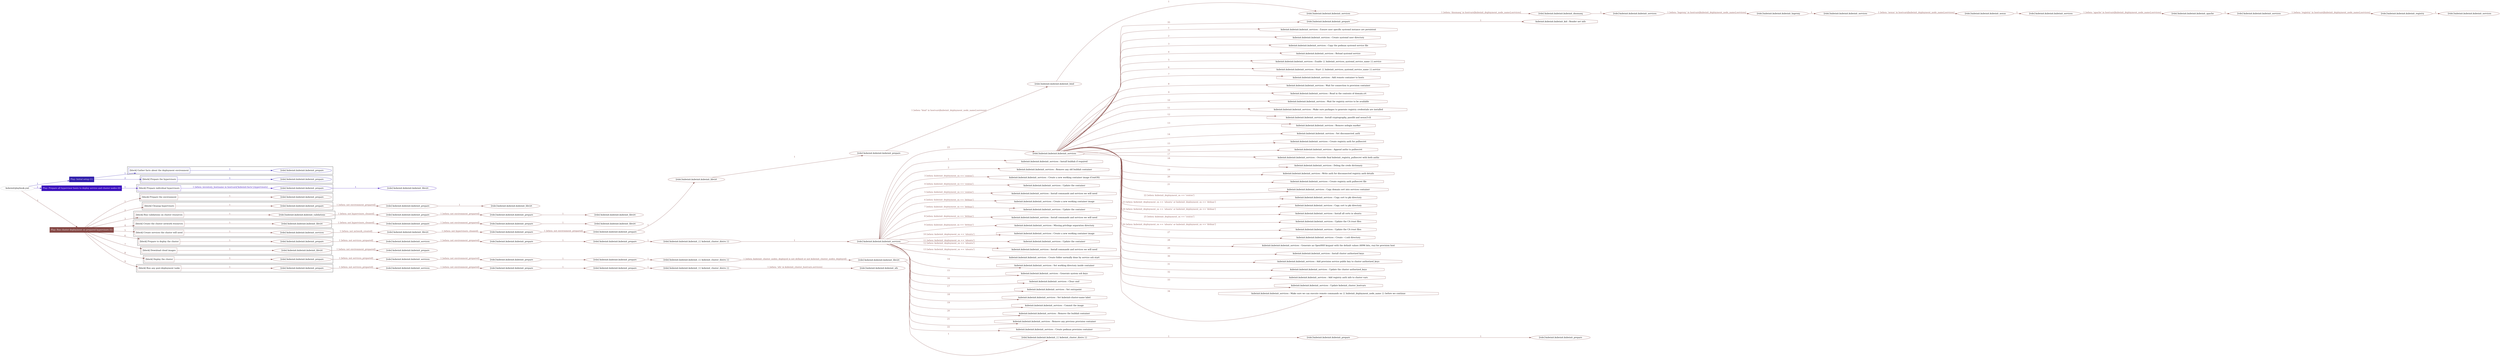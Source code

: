 digraph {
	graph [concentrate=true ordering=in rankdir=LR ratio=fill]
	edge [esep=5 sep=10]
	"kubeinit/playbook.yml" [id=root_node style=dotted]
	play_5c1cd78d [label="Play: Initial setup (1)" color="#3120ac" fontcolor="#ffffff" id=play_5c1cd78d shape=box style=filled tooltip=localhost]
	"kubeinit/playbook.yml" -> play_5c1cd78d [label="1 " color="#3120ac" fontcolor="#3120ac" id=edge_fa85cac7 labeltooltip="1 " tooltip="1 "]
	subgraph "kubeinit.kubeinit.kubeinit_prepare" {
		role_13cd2a3e [label="[role] kubeinit.kubeinit.kubeinit_prepare" color="#3120ac" id=role_13cd2a3e tooltip="kubeinit.kubeinit.kubeinit_prepare"]
	}
	subgraph "kubeinit.kubeinit.kubeinit_prepare" {
		role_7784fad8 [label="[role] kubeinit.kubeinit.kubeinit_prepare" color="#3120ac" id=role_7784fad8 tooltip="kubeinit.kubeinit.kubeinit_prepare"]
	}
	subgraph "Play: Initial setup (1)" {
		play_5c1cd78d -> block_98de53dc [label=1 color="#3120ac" fontcolor="#3120ac" id=edge_a99b69dd labeltooltip=1 tooltip=1]
		subgraph cluster_block_98de53dc {
			block_98de53dc [label="[block] Gather facts about the deployment environment" color="#3120ac" id=block_98de53dc labeltooltip="Gather facts about the deployment environment" shape=box tooltip="Gather facts about the deployment environment"]
			block_98de53dc -> role_13cd2a3e [label="1 " color="#3120ac" fontcolor="#3120ac" id=edge_15dd2e10 labeltooltip="1 " tooltip="1 "]
		}
		play_5c1cd78d -> block_5b129e77 [label=2 color="#3120ac" fontcolor="#3120ac" id=edge_3d0f2213 labeltooltip=2 tooltip=2]
		subgraph cluster_block_5b129e77 {
			block_5b129e77 [label="[block] Prepare the hypervisors" color="#3120ac" id=block_5b129e77 labeltooltip="Prepare the hypervisors" shape=box tooltip="Prepare the hypervisors"]
			block_5b129e77 -> role_7784fad8 [label="1 " color="#3120ac" fontcolor="#3120ac" id=edge_b62e79cd labeltooltip="1 " tooltip="1 "]
		}
	}
	play_bf329a97 [label="Play: Prepare all hypervisor hosts to deploy service and cluster nodes (0)" color="#3a0ebe" fontcolor="#ffffff" id=play_bf329a97 shape=box style=filled tooltip="Play: Prepare all hypervisor hosts to deploy service and cluster nodes (0)"]
	"kubeinit/playbook.yml" -> play_bf329a97 [label="2 " color="#3a0ebe" fontcolor="#3a0ebe" id=edge_138e9532 labeltooltip="2 " tooltip="2 "]
	subgraph "kubeinit.kubeinit.kubeinit_libvirt" {
		role_88266ad0 [label="[role] kubeinit.kubeinit.kubeinit_libvirt" color="#3a0ebe" id=role_88266ad0 tooltip="kubeinit.kubeinit.kubeinit_libvirt"]
	}
	subgraph "kubeinit.kubeinit.kubeinit_prepare" {
		role_40fef42e [label="[role] kubeinit.kubeinit.kubeinit_prepare" color="#3a0ebe" id=role_40fef42e tooltip="kubeinit.kubeinit.kubeinit_prepare"]
		role_40fef42e -> role_88266ad0 [label="1 " color="#3a0ebe" fontcolor="#3a0ebe" id=edge_6fcde5dd labeltooltip="1 " tooltip="1 "]
	}
	subgraph "Play: Prepare all hypervisor hosts to deploy service and cluster nodes (0)" {
		play_bf329a97 -> block_dfc89c54 [label=1 color="#3a0ebe" fontcolor="#3a0ebe" id=edge_d98352a7 labeltooltip=1 tooltip=1]
		subgraph cluster_block_dfc89c54 {
			block_dfc89c54 [label="[block] Prepare individual hypervisors" color="#3a0ebe" id=block_dfc89c54 labeltooltip="Prepare individual hypervisors" shape=box tooltip="Prepare individual hypervisors"]
			block_dfc89c54 -> role_40fef42e [label="1 [when: inventory_hostname in hostvars['kubeinit-facts'].hypervisors]" color="#3a0ebe" fontcolor="#3a0ebe" id=edge_6d775f09 labeltooltip="1 [when: inventory_hostname in hostvars['kubeinit-facts'].hypervisors]" tooltip="1 [when: inventory_hostname in hostvars['kubeinit-facts'].hypervisors]"]
		}
	}
	play_1eaafd09 [label="Play: Run cluster deployment on prepared hypervisors (1)" color="#864946" fontcolor="#ffffff" id=play_1eaafd09 shape=box style=filled tooltip=localhost]
	"kubeinit/playbook.yml" -> play_1eaafd09 [label="3 " color="#864946" fontcolor="#864946" id=edge_ba832e4b labeltooltip="3 " tooltip="3 "]
	subgraph "kubeinit.kubeinit.kubeinit_prepare" {
		role_4c1aae3d [label="[role] kubeinit.kubeinit.kubeinit_prepare" color="#864946" id=role_4c1aae3d tooltip="kubeinit.kubeinit.kubeinit_prepare"]
	}
	subgraph "kubeinit.kubeinit.kubeinit_libvirt" {
		role_4edf3020 [label="[role] kubeinit.kubeinit.kubeinit_libvirt" color="#864946" id=role_4edf3020 tooltip="kubeinit.kubeinit.kubeinit_libvirt"]
	}
	subgraph "kubeinit.kubeinit.kubeinit_prepare" {
		role_e0bb7818 [label="[role] kubeinit.kubeinit.kubeinit_prepare" color="#864946" id=role_e0bb7818 tooltip="kubeinit.kubeinit.kubeinit_prepare"]
		role_e0bb7818 -> role_4edf3020 [label="1 " color="#864946" fontcolor="#864946" id=edge_24ed781e labeltooltip="1 " tooltip="1 "]
	}
	subgraph "kubeinit.kubeinit.kubeinit_prepare" {
		role_8b550c53 [label="[role] kubeinit.kubeinit.kubeinit_prepare" color="#864946" id=role_8b550c53 tooltip="kubeinit.kubeinit.kubeinit_prepare"]
		role_8b550c53 -> role_e0bb7818 [label="1 [when: not environment_prepared]" color="#864946" fontcolor="#864946" id=edge_ecfbba09 labeltooltip="1 [when: not environment_prepared]" tooltip="1 [when: not environment_prepared]"]
	}
	subgraph "kubeinit.kubeinit.kubeinit_libvirt" {
		role_3d03b3cb [label="[role] kubeinit.kubeinit.kubeinit_libvirt" color="#864946" id=role_3d03b3cb tooltip="kubeinit.kubeinit.kubeinit_libvirt"]
	}
	subgraph "kubeinit.kubeinit.kubeinit_prepare" {
		role_a714ae76 [label="[role] kubeinit.kubeinit.kubeinit_prepare" color="#864946" id=role_a714ae76 tooltip="kubeinit.kubeinit.kubeinit_prepare"]
		role_a714ae76 -> role_3d03b3cb [label="1 " color="#864946" fontcolor="#864946" id=edge_3041f915 labeltooltip="1 " tooltip="1 "]
	}
	subgraph "kubeinit.kubeinit.kubeinit_prepare" {
		role_4ed28e13 [label="[role] kubeinit.kubeinit.kubeinit_prepare" color="#864946" id=role_4ed28e13 tooltip="kubeinit.kubeinit.kubeinit_prepare"]
		role_4ed28e13 -> role_a714ae76 [label="1 [when: not environment_prepared]" color="#864946" fontcolor="#864946" id=edge_1821c9d2 labeltooltip="1 [when: not environment_prepared]" tooltip="1 [when: not environment_prepared]"]
	}
	subgraph "kubeinit.kubeinit.kubeinit_validations" {
		role_9a8076a6 [label="[role] kubeinit.kubeinit.kubeinit_validations" color="#864946" id=role_9a8076a6 tooltip="kubeinit.kubeinit.kubeinit_validations"]
		role_9a8076a6 -> role_4ed28e13 [label="1 [when: not hypervisors_cleaned]" color="#864946" fontcolor="#864946" id=edge_1dae4491 labeltooltip="1 [when: not hypervisors_cleaned]" tooltip="1 [when: not hypervisors_cleaned]"]
	}
	subgraph "kubeinit.kubeinit.kubeinit_libvirt" {
		role_e275967f [label="[role] kubeinit.kubeinit.kubeinit_libvirt" color="#864946" id=role_e275967f tooltip="kubeinit.kubeinit.kubeinit_libvirt"]
	}
	subgraph "kubeinit.kubeinit.kubeinit_prepare" {
		role_78c874cf [label="[role] kubeinit.kubeinit.kubeinit_prepare" color="#864946" id=role_78c874cf tooltip="kubeinit.kubeinit.kubeinit_prepare"]
		role_78c874cf -> role_e275967f [label="1 " color="#864946" fontcolor="#864946" id=edge_015cf090 labeltooltip="1 " tooltip="1 "]
	}
	subgraph "kubeinit.kubeinit.kubeinit_prepare" {
		role_e8d90b89 [label="[role] kubeinit.kubeinit.kubeinit_prepare" color="#864946" id=role_e8d90b89 tooltip="kubeinit.kubeinit.kubeinit_prepare"]
		role_e8d90b89 -> role_78c874cf [label="1 [when: not environment_prepared]" color="#864946" fontcolor="#864946" id=edge_103db71b labeltooltip="1 [when: not environment_prepared]" tooltip="1 [when: not environment_prepared]"]
	}
	subgraph "kubeinit.kubeinit.kubeinit_libvirt" {
		role_d55667c5 [label="[role] kubeinit.kubeinit.kubeinit_libvirt" color="#864946" id=role_d55667c5 tooltip="kubeinit.kubeinit.kubeinit_libvirt"]
		role_d55667c5 -> role_e8d90b89 [label="1 [when: not hypervisors_cleaned]" color="#864946" fontcolor="#864946" id=edge_aa7a0573 labeltooltip="1 [when: not hypervisors_cleaned]" tooltip="1 [when: not hypervisors_cleaned]"]
	}
	subgraph "kubeinit.kubeinit.kubeinit_services" {
		role_6208a98e [label="[role] kubeinit.kubeinit.kubeinit_services" color="#864946" id=role_6208a98e tooltip="kubeinit.kubeinit.kubeinit_services"]
	}
	subgraph "kubeinit.kubeinit.kubeinit_registry" {
		role_b6d10c34 [label="[role] kubeinit.kubeinit.kubeinit_registry" color="#864946" id=role_b6d10c34 tooltip="kubeinit.kubeinit.kubeinit_registry"]
		role_b6d10c34 -> role_6208a98e [label="1 " color="#864946" fontcolor="#864946" id=edge_2ef5e8e0 labeltooltip="1 " tooltip="1 "]
	}
	subgraph "kubeinit.kubeinit.kubeinit_services" {
		role_c293173b [label="[role] kubeinit.kubeinit.kubeinit_services" color="#864946" id=role_c293173b tooltip="kubeinit.kubeinit.kubeinit_services"]
		role_c293173b -> role_b6d10c34 [label="1 [when: 'registry' in hostvars[kubeinit_deployment_node_name].services]" color="#864946" fontcolor="#864946" id=edge_b66291a7 labeltooltip="1 [when: 'registry' in hostvars[kubeinit_deployment_node_name].services]" tooltip="1 [when: 'registry' in hostvars[kubeinit_deployment_node_name].services]"]
	}
	subgraph "kubeinit.kubeinit.kubeinit_apache" {
		role_82449e8a [label="[role] kubeinit.kubeinit.kubeinit_apache" color="#864946" id=role_82449e8a tooltip="kubeinit.kubeinit.kubeinit_apache"]
		role_82449e8a -> role_c293173b [label="1 " color="#864946" fontcolor="#864946" id=edge_b8d5a2f8 labeltooltip="1 " tooltip="1 "]
	}
	subgraph "kubeinit.kubeinit.kubeinit_services" {
		role_cbf69232 [label="[role] kubeinit.kubeinit.kubeinit_services" color="#864946" id=role_cbf69232 tooltip="kubeinit.kubeinit.kubeinit_services"]
		role_cbf69232 -> role_82449e8a [label="1 [when: 'apache' in hostvars[kubeinit_deployment_node_name].services]" color="#864946" fontcolor="#864946" id=edge_6ffdb739 labeltooltip="1 [when: 'apache' in hostvars[kubeinit_deployment_node_name].services]" tooltip="1 [when: 'apache' in hostvars[kubeinit_deployment_node_name].services]"]
	}
	subgraph "kubeinit.kubeinit.kubeinit_nexus" {
		role_423f380d [label="[role] kubeinit.kubeinit.kubeinit_nexus" color="#864946" id=role_423f380d tooltip="kubeinit.kubeinit.kubeinit_nexus"]
		role_423f380d -> role_cbf69232 [label="1 " color="#864946" fontcolor="#864946" id=edge_dffa5f4e labeltooltip="1 " tooltip="1 "]
	}
	subgraph "kubeinit.kubeinit.kubeinit_services" {
		role_79f4abea [label="[role] kubeinit.kubeinit.kubeinit_services" color="#864946" id=role_79f4abea tooltip="kubeinit.kubeinit.kubeinit_services"]
		role_79f4abea -> role_423f380d [label="1 [when: 'nexus' in hostvars[kubeinit_deployment_node_name].services]" color="#864946" fontcolor="#864946" id=edge_8b2fff78 labeltooltip="1 [when: 'nexus' in hostvars[kubeinit_deployment_node_name].services]" tooltip="1 [when: 'nexus' in hostvars[kubeinit_deployment_node_name].services]"]
	}
	subgraph "kubeinit.kubeinit.kubeinit_haproxy" {
		role_373a0c17 [label="[role] kubeinit.kubeinit.kubeinit_haproxy" color="#864946" id=role_373a0c17 tooltip="kubeinit.kubeinit.kubeinit_haproxy"]
		role_373a0c17 -> role_79f4abea [label="1 " color="#864946" fontcolor="#864946" id=edge_c5e8991f labeltooltip="1 " tooltip="1 "]
	}
	subgraph "kubeinit.kubeinit.kubeinit_services" {
		role_e2caf26e [label="[role] kubeinit.kubeinit.kubeinit_services" color="#864946" id=role_e2caf26e tooltip="kubeinit.kubeinit.kubeinit_services"]
		role_e2caf26e -> role_373a0c17 [label="1 [when: 'haproxy' in hostvars[kubeinit_deployment_node_name].services]" color="#864946" fontcolor="#864946" id=edge_8ff28b3d labeltooltip="1 [when: 'haproxy' in hostvars[kubeinit_deployment_node_name].services]" tooltip="1 [when: 'haproxy' in hostvars[kubeinit_deployment_node_name].services]"]
	}
	subgraph "kubeinit.kubeinit.kubeinit_dnsmasq" {
		role_58dce222 [label="[role] kubeinit.kubeinit.kubeinit_dnsmasq" color="#864946" id=role_58dce222 tooltip="kubeinit.kubeinit.kubeinit_dnsmasq"]
		role_58dce222 -> role_e2caf26e [label="1 " color="#864946" fontcolor="#864946" id=edge_580f222a labeltooltip="1 " tooltip="1 "]
	}
	subgraph "kubeinit.kubeinit.kubeinit_services" {
		role_5b645e7a [label="[role] kubeinit.kubeinit.kubeinit_services" color="#864946" id=role_5b645e7a tooltip="kubeinit.kubeinit.kubeinit_services"]
		role_5b645e7a -> role_58dce222 [label="1 [when: 'dnsmasq' in hostvars[kubeinit_deployment_node_name].services]" color="#864946" fontcolor="#864946" id=edge_7eef4f89 labeltooltip="1 [when: 'dnsmasq' in hostvars[kubeinit_deployment_node_name].services]" tooltip="1 [when: 'dnsmasq' in hostvars[kubeinit_deployment_node_name].services]"]
	}
	subgraph "kubeinit.kubeinit.kubeinit_bind" {
		role_48ff9318 [label="[role] kubeinit.kubeinit.kubeinit_bind" color="#864946" id=role_48ff9318 tooltip="kubeinit.kubeinit.kubeinit_bind"]
		role_48ff9318 -> role_5b645e7a [label="1 " color="#864946" fontcolor="#864946" id=edge_14aa22fc labeltooltip="1 " tooltip="1 "]
	}
	subgraph "kubeinit.kubeinit.kubeinit_prepare" {
		role_f067b6ff [label="[role] kubeinit.kubeinit.kubeinit_prepare" color="#864946" id=role_f067b6ff tooltip="kubeinit.kubeinit.kubeinit_prepare"]
		role_f067b6ff -> role_48ff9318 [label="1 [when: 'bind' in hostvars[kubeinit_deployment_node_name].services]" color="#864946" fontcolor="#864946" id=edge_5ce88880 labeltooltip="1 [when: 'bind' in hostvars[kubeinit_deployment_node_name].services]" tooltip="1 [when: 'bind' in hostvars[kubeinit_deployment_node_name].services]"]
	}
	subgraph "kubeinit.kubeinit.kubeinit_libvirt" {
		role_3571b99e [label="[role] kubeinit.kubeinit.kubeinit_libvirt" color="#864946" id=role_3571b99e tooltip="kubeinit.kubeinit.kubeinit_libvirt"]
		role_3571b99e -> role_f067b6ff [label="1 " color="#864946" fontcolor="#864946" id=edge_dc173768 labeltooltip="1 " tooltip="1 "]
	}
	subgraph "kubeinit.kubeinit.kubeinit_prepare" {
		role_30ac7105 [label="[role] kubeinit.kubeinit.kubeinit_prepare" color="#864946" id=role_30ac7105 tooltip="kubeinit.kubeinit.kubeinit_prepare"]
		role_30ac7105 -> role_3571b99e [label="1 " color="#864946" fontcolor="#864946" id=edge_76a3489f labeltooltip="1 " tooltip="1 "]
	}
	subgraph "kubeinit.kubeinit.kubeinit_prepare" {
		role_b9cc4206 [label="[role] kubeinit.kubeinit.kubeinit_prepare" color="#864946" id=role_b9cc4206 tooltip="kubeinit.kubeinit.kubeinit_prepare"]
		role_b9cc4206 -> role_30ac7105 [label="1 [when: not environment_prepared]" color="#864946" fontcolor="#864946" id=edge_0d337337 labeltooltip="1 [when: not environment_prepared]" tooltip="1 [when: not environment_prepared]"]
	}
	subgraph "kubeinit.kubeinit.kubeinit_libvirt" {
		role_9061cd7e [label="[role] kubeinit.kubeinit.kubeinit_libvirt" color="#864946" id=role_9061cd7e tooltip="kubeinit.kubeinit.kubeinit_libvirt"]
		role_9061cd7e -> role_b9cc4206 [label="1 [when: not hypervisors_cleaned]" color="#864946" fontcolor="#864946" id=edge_cd87d262 labeltooltip="1 [when: not hypervisors_cleaned]" tooltip="1 [when: not hypervisors_cleaned]"]
	}
	subgraph "kubeinit.kubeinit.kubeinit_services" {
		role_4e99ccd3 [label="[role] kubeinit.kubeinit.kubeinit_services" color="#864946" id=role_4e99ccd3 tooltip="kubeinit.kubeinit.kubeinit_services"]
		role_4e99ccd3 -> role_9061cd7e [label="1 [when: not network_created]" color="#864946" fontcolor="#864946" id=edge_fe836f08 labeltooltip="1 [when: not network_created]" tooltip="1 [when: not network_created]"]
	}
	subgraph "kubeinit.kubeinit.kubeinit_prepare" {
		role_f46bd365 [label="[role] kubeinit.kubeinit.kubeinit_prepare" color="#864946" id=role_f46bd365 tooltip="kubeinit.kubeinit.kubeinit_prepare"]
		task_cf8a1ff5 [label="kubeinit.kubeinit.kubeinit_kid : Render net info" color="#864946" id=task_cf8a1ff5 shape=octagon tooltip="kubeinit.kubeinit.kubeinit_kid : Render net info"]
		role_f46bd365 -> task_cf8a1ff5 [label="1 " color="#864946" fontcolor="#864946" id=edge_eda5237e labeltooltip="1 " tooltip="1 "]
	}
	subgraph "kubeinit.kubeinit.kubeinit_services" {
		role_bf2130fc [label="[role] kubeinit.kubeinit.kubeinit_services" color="#864946" id=role_bf2130fc tooltip="kubeinit.kubeinit.kubeinit_services"]
		task_b7c50993 [label="kubeinit.kubeinit.kubeinit_services : Ensure user specific systemd instance are persistent" color="#864946" id=task_b7c50993 shape=octagon tooltip="kubeinit.kubeinit.kubeinit_services : Ensure user specific systemd instance are persistent"]
		role_bf2130fc -> task_b7c50993 [label="1 " color="#864946" fontcolor="#864946" id=edge_eeed1d9d labeltooltip="1 " tooltip="1 "]
		task_ba052bfc [label="kubeinit.kubeinit.kubeinit_services : Create systemd user directory" color="#864946" id=task_ba052bfc shape=octagon tooltip="kubeinit.kubeinit.kubeinit_services : Create systemd user directory"]
		role_bf2130fc -> task_ba052bfc [label="2 " color="#864946" fontcolor="#864946" id=edge_6c58701f labeltooltip="2 " tooltip="2 "]
		task_207b3835 [label="kubeinit.kubeinit.kubeinit_services : Copy the podman systemd service file" color="#864946" id=task_207b3835 shape=octagon tooltip="kubeinit.kubeinit.kubeinit_services : Copy the podman systemd service file"]
		role_bf2130fc -> task_207b3835 [label="3 " color="#864946" fontcolor="#864946" id=edge_631daafe labeltooltip="3 " tooltip="3 "]
		task_28e1c718 [label="kubeinit.kubeinit.kubeinit_services : Reload systemd service" color="#864946" id=task_28e1c718 shape=octagon tooltip="kubeinit.kubeinit.kubeinit_services : Reload systemd service"]
		role_bf2130fc -> task_28e1c718 [label="4 " color="#864946" fontcolor="#864946" id=edge_2bb697ee labeltooltip="4 " tooltip="4 "]
		task_41c45f16 [label="kubeinit.kubeinit.kubeinit_services : Enable {{ kubeinit_services_systemd_service_name }}.service" color="#864946" id=task_41c45f16 shape=octagon tooltip="kubeinit.kubeinit.kubeinit_services : Enable {{ kubeinit_services_systemd_service_name }}.service"]
		role_bf2130fc -> task_41c45f16 [label="5 " color="#864946" fontcolor="#864946" id=edge_4d95bcf7 labeltooltip="5 " tooltip="5 "]
		task_86e764bb [label="kubeinit.kubeinit.kubeinit_services : Start {{ kubeinit_services_systemd_service_name }}.service" color="#864946" id=task_86e764bb shape=octagon tooltip="kubeinit.kubeinit.kubeinit_services : Start {{ kubeinit_services_systemd_service_name }}.service"]
		role_bf2130fc -> task_86e764bb [label="6 " color="#864946" fontcolor="#864946" id=edge_3459a91d labeltooltip="6 " tooltip="6 "]
		task_b9aaf68d [label="kubeinit.kubeinit.kubeinit_services : Add remote container to hosts" color="#864946" id=task_b9aaf68d shape=octagon tooltip="kubeinit.kubeinit.kubeinit_services : Add remote container to hosts"]
		role_bf2130fc -> task_b9aaf68d [label="7 " color="#864946" fontcolor="#864946" id=edge_9ca2da8d labeltooltip="7 " tooltip="7 "]
		task_6bd8db44 [label="kubeinit.kubeinit.kubeinit_services : Wait for connection to provision container" color="#864946" id=task_6bd8db44 shape=octagon tooltip="kubeinit.kubeinit.kubeinit_services : Wait for connection to provision container"]
		role_bf2130fc -> task_6bd8db44 [label="8 " color="#864946" fontcolor="#864946" id=edge_1bcd0219 labeltooltip="8 " tooltip="8 "]
		task_a6978acb [label="kubeinit.kubeinit.kubeinit_services : Read in the contents of domain.crt" color="#864946" id=task_a6978acb shape=octagon tooltip="kubeinit.kubeinit.kubeinit_services : Read in the contents of domain.crt"]
		role_bf2130fc -> task_a6978acb [label="9 " color="#864946" fontcolor="#864946" id=edge_6c3ff310 labeltooltip="9 " tooltip="9 "]
		task_ac38c9b3 [label="kubeinit.kubeinit.kubeinit_services : Wait for registry service to be available" color="#864946" id=task_ac38c9b3 shape=octagon tooltip="kubeinit.kubeinit.kubeinit_services : Wait for registry service to be available"]
		role_bf2130fc -> task_ac38c9b3 [label="10 " color="#864946" fontcolor="#864946" id=edge_7916de2c labeltooltip="10 " tooltip="10 "]
		task_c15df9dc [label="kubeinit.kubeinit.kubeinit_services : Make sure packages to generate registry credentials are installed" color="#864946" id=task_c15df9dc shape=octagon tooltip="kubeinit.kubeinit.kubeinit_services : Make sure packages to generate registry credentials are installed"]
		role_bf2130fc -> task_c15df9dc [label="11 " color="#864946" fontcolor="#864946" id=edge_d157f05f labeltooltip="11 " tooltip="11 "]
		task_1456d09c [label="kubeinit.kubeinit.kubeinit_services : Install cryptography, passlib and nexus3-cli" color="#864946" id=task_1456d09c shape=octagon tooltip="kubeinit.kubeinit.kubeinit_services : Install cryptography, passlib and nexus3-cli"]
		role_bf2130fc -> task_1456d09c [label="12 " color="#864946" fontcolor="#864946" id=edge_0e34d6a3 labeltooltip="12 " tooltip="12 "]
		task_7fc991c5 [label="kubeinit.kubeinit.kubeinit_services : Remove nologin marker" color="#864946" id=task_7fc991c5 shape=octagon tooltip="kubeinit.kubeinit.kubeinit_services : Remove nologin marker"]
		role_bf2130fc -> task_7fc991c5 [label="13 " color="#864946" fontcolor="#864946" id=edge_fc089f19 labeltooltip="13 " tooltip="13 "]
		task_9a4a32cb [label="kubeinit.kubeinit.kubeinit_services : Set disconnected_auth" color="#864946" id=task_9a4a32cb shape=octagon tooltip="kubeinit.kubeinit.kubeinit_services : Set disconnected_auth"]
		role_bf2130fc -> task_9a4a32cb [label="14 " color="#864946" fontcolor="#864946" id=edge_5b400d28 labeltooltip="14 " tooltip="14 "]
		task_1b7e6474 [label="kubeinit.kubeinit.kubeinit_services : Create registry auth for pullsecret" color="#864946" id=task_1b7e6474 shape=octagon tooltip="kubeinit.kubeinit.kubeinit_services : Create registry auth for pullsecret"]
		role_bf2130fc -> task_1b7e6474 [label="15 " color="#864946" fontcolor="#864946" id=edge_6018b9fd labeltooltip="15 " tooltip="15 "]
		task_a26f743f [label="kubeinit.kubeinit.kubeinit_services : Append auths to pullsecret" color="#864946" id=task_a26f743f shape=octagon tooltip="kubeinit.kubeinit.kubeinit_services : Append auths to pullsecret"]
		role_bf2130fc -> task_a26f743f [label="16 " color="#864946" fontcolor="#864946" id=edge_7b0b02b2 labeltooltip="16 " tooltip="16 "]
		task_d55d64d3 [label="kubeinit.kubeinit.kubeinit_services : Override final kubeinit_registry_pullsecret with both auths" color="#864946" id=task_d55d64d3 shape=octagon tooltip="kubeinit.kubeinit.kubeinit_services : Override final kubeinit_registry_pullsecret with both auths"]
		role_bf2130fc -> task_d55d64d3 [label="17 " color="#864946" fontcolor="#864946" id=edge_71594440 labeltooltip="17 " tooltip="17 "]
		task_f6dc913c [label="kubeinit.kubeinit.kubeinit_services : Debug the creds dictionary" color="#864946" id=task_f6dc913c shape=octagon tooltip="kubeinit.kubeinit.kubeinit_services : Debug the creds dictionary"]
		role_bf2130fc -> task_f6dc913c [label="18 " color="#864946" fontcolor="#864946" id=edge_4929c101 labeltooltip="18 " tooltip="18 "]
		task_027890b4 [label="kubeinit.kubeinit.kubeinit_services : Write auth for disconnected registry auth details" color="#864946" id=task_027890b4 shape=octagon tooltip="kubeinit.kubeinit.kubeinit_services : Write auth for disconnected registry auth details"]
		role_bf2130fc -> task_027890b4 [label="19 " color="#864946" fontcolor="#864946" id=edge_6c24287c labeltooltip="19 " tooltip="19 "]
		task_ac2d7789 [label="kubeinit.kubeinit.kubeinit_services : Create registry auth pullsecret file" color="#864946" id=task_ac2d7789 shape=octagon tooltip="kubeinit.kubeinit.kubeinit_services : Create registry auth pullsecret file"]
		role_bf2130fc -> task_ac2d7789 [label="20 " color="#864946" fontcolor="#864946" id=edge_dd5b2669 labeltooltip="20 " tooltip="20 "]
		task_580f15ba [label="kubeinit.kubeinit.kubeinit_services : Copy domain cert into services container" color="#864946" id=task_580f15ba shape=octagon tooltip="kubeinit.kubeinit.kubeinit_services : Copy domain cert into services container"]
		role_bf2130fc -> task_580f15ba [label="21 " color="#864946" fontcolor="#864946" id=edge_1a2ac004 labeltooltip="21 " tooltip="21 "]
		task_8e6e857c [label="kubeinit.kubeinit.kubeinit_services : Copy cert to pki directory" color="#864946" id=task_8e6e857c shape=octagon tooltip="kubeinit.kubeinit.kubeinit_services : Copy cert to pki directory"]
		role_bf2130fc -> task_8e6e857c [label="22 [when: kubeinit_deployment_os == 'centos']" color="#864946" fontcolor="#864946" id=edge_bdfa49f1 labeltooltip="22 [when: kubeinit_deployment_os == 'centos']" tooltip="22 [when: kubeinit_deployment_os == 'centos']"]
		task_ba1cedff [label="kubeinit.kubeinit.kubeinit_services : Copy cert to pki directory" color="#864946" id=task_ba1cedff shape=octagon tooltip="kubeinit.kubeinit.kubeinit_services : Copy cert to pki directory"]
		role_bf2130fc -> task_ba1cedff [label="23 [when: kubeinit_deployment_os == 'ubuntu' or kubeinit_deployment_os == 'debian']" color="#864946" fontcolor="#864946" id=edge_f0bebaad labeltooltip="23 [when: kubeinit_deployment_os == 'ubuntu' or kubeinit_deployment_os == 'debian']" tooltip="23 [when: kubeinit_deployment_os == 'ubuntu' or kubeinit_deployment_os == 'debian']"]
		task_fc3fd0cc [label="kubeinit.kubeinit.kubeinit_services : Install all certs in ubuntu" color="#864946" id=task_fc3fd0cc shape=octagon tooltip="kubeinit.kubeinit.kubeinit_services : Install all certs in ubuntu"]
		role_bf2130fc -> task_fc3fd0cc [label="24 [when: kubeinit_deployment_os == 'ubuntu' or kubeinit_deployment_os == 'debian']" color="#864946" fontcolor="#864946" id=edge_4b835e9c labeltooltip="24 [when: kubeinit_deployment_os == 'ubuntu' or kubeinit_deployment_os == 'debian']" tooltip="24 [when: kubeinit_deployment_os == 'ubuntu' or kubeinit_deployment_os == 'debian']"]
		task_df45f154 [label="kubeinit.kubeinit.kubeinit_services : Update the CA trust files" color="#864946" id=task_df45f154 shape=octagon tooltip="kubeinit.kubeinit.kubeinit_services : Update the CA trust files"]
		role_bf2130fc -> task_df45f154 [label="25 [when: kubeinit_deployment_os == 'centos']" color="#864946" fontcolor="#864946" id=edge_19ed80fe labeltooltip="25 [when: kubeinit_deployment_os == 'centos']" tooltip="25 [when: kubeinit_deployment_os == 'centos']"]
		task_2d5c8819 [label="kubeinit.kubeinit.kubeinit_services : Update the CA trust files" color="#864946" id=task_2d5c8819 shape=octagon tooltip="kubeinit.kubeinit.kubeinit_services : Update the CA trust files"]
		role_bf2130fc -> task_2d5c8819 [label="26 [when: kubeinit_deployment_os == 'ubuntu' or kubeinit_deployment_os == 'debian']" color="#864946" fontcolor="#864946" id=edge_de4002e3 labeltooltip="26 [when: kubeinit_deployment_os == 'ubuntu' or kubeinit_deployment_os == 'debian']" tooltip="26 [when: kubeinit_deployment_os == 'ubuntu' or kubeinit_deployment_os == 'debian']"]
		task_cabd292e [label="kubeinit.kubeinit.kubeinit_services : Create ~/.ssh directory" color="#864946" id=task_cabd292e shape=octagon tooltip="kubeinit.kubeinit.kubeinit_services : Create ~/.ssh directory"]
		role_bf2130fc -> task_cabd292e [label="27 " color="#864946" fontcolor="#864946" id=edge_bda012a9 labeltooltip="27 " tooltip="27 "]
		task_8a58664e [label="kubeinit.kubeinit.kubeinit_services : Generate an OpenSSH keypair with the default values (4096 bits, rsa) for provision host" color="#864946" id=task_8a58664e shape=octagon tooltip="kubeinit.kubeinit.kubeinit_services : Generate an OpenSSH keypair with the default values (4096 bits, rsa) for provision host"]
		role_bf2130fc -> task_8a58664e [label="28 " color="#864946" fontcolor="#864946" id=edge_8f9ecbb5 labeltooltip="28 " tooltip="28 "]
		task_5f70465d [label="kubeinit.kubeinit.kubeinit_services : Install cluster authorized keys" color="#864946" id=task_5f70465d shape=octagon tooltip="kubeinit.kubeinit.kubeinit_services : Install cluster authorized keys"]
		role_bf2130fc -> task_5f70465d [label="29 " color="#864946" fontcolor="#864946" id=edge_5901fadb labeltooltip="29 " tooltip="29 "]
		task_6a41a23b [label="kubeinit.kubeinit.kubeinit_services : Add provision service public key to cluster authorized_keys" color="#864946" id=task_6a41a23b shape=octagon tooltip="kubeinit.kubeinit.kubeinit_services : Add provision service public key to cluster authorized_keys"]
		role_bf2130fc -> task_6a41a23b [label="30 " color="#864946" fontcolor="#864946" id=edge_7267c8cc labeltooltip="30 " tooltip="30 "]
		task_bcebf2c5 [label="kubeinit.kubeinit.kubeinit_services : Update the cluster authorized_keys" color="#864946" id=task_bcebf2c5 shape=octagon tooltip="kubeinit.kubeinit.kubeinit_services : Update the cluster authorized_keys"]
		role_bf2130fc -> task_bcebf2c5 [label="31 " color="#864946" fontcolor="#864946" id=edge_adc0e517 labeltooltip="31 " tooltip="31 "]
		task_e71d6a16 [label="kubeinit.kubeinit.kubeinit_services : Add registry auth info to cluster vars" color="#864946" id=task_e71d6a16 shape=octagon tooltip="kubeinit.kubeinit.kubeinit_services : Add registry auth info to cluster vars"]
		role_bf2130fc -> task_e71d6a16 [label="32 " color="#864946" fontcolor="#864946" id=edge_c965f243 labeltooltip="32 " tooltip="32 "]
		task_100f78fc [label="kubeinit.kubeinit.kubeinit_services : Update kubeinit_cluster_hostvars" color="#864946" id=task_100f78fc shape=octagon tooltip="kubeinit.kubeinit.kubeinit_services : Update kubeinit_cluster_hostvars"]
		role_bf2130fc -> task_100f78fc [label="33 " color="#864946" fontcolor="#864946" id=edge_f0e304a7 labeltooltip="33 " tooltip="33 "]
		task_3eabe4f5 [label="kubeinit.kubeinit.kubeinit_services : Make sure we can execute remote commands on {{ kubeinit_deployment_node_name }} before we continue" color="#864946" id=task_3eabe4f5 shape=octagon tooltip="kubeinit.kubeinit.kubeinit_services : Make sure we can execute remote commands on {{ kubeinit_deployment_node_name }} before we continue"]
		role_bf2130fc -> task_3eabe4f5 [label="34 " color="#864946" fontcolor="#864946" id=edge_04033ffb labeltooltip="34 " tooltip="34 "]
		role_bf2130fc -> role_f46bd365 [label="35 " color="#864946" fontcolor="#864946" id=edge_e263b4f6 labeltooltip="35 " tooltip="35 "]
	}
	subgraph "kubeinit.kubeinit.kubeinit_services" {
		role_1b601333 [label="[role] kubeinit.kubeinit.kubeinit_services" color="#864946" id=role_1b601333 tooltip="kubeinit.kubeinit.kubeinit_services"]
		task_d0c69386 [label="kubeinit.kubeinit.kubeinit_services : Install buildah if required" color="#864946" id=task_d0c69386 shape=octagon tooltip="kubeinit.kubeinit.kubeinit_services : Install buildah if required"]
		role_1b601333 -> task_d0c69386 [label="1 " color="#864946" fontcolor="#864946" id=edge_1750e3e0 labeltooltip="1 " tooltip="1 "]
		task_a08a1004 [label="kubeinit.kubeinit.kubeinit_services : Remove any old buildah container" color="#864946" id=task_a08a1004 shape=octagon tooltip="kubeinit.kubeinit.kubeinit_services : Remove any old buildah container"]
		role_1b601333 -> task_a08a1004 [label="2 " color="#864946" fontcolor="#864946" id=edge_10a6b1f3 labeltooltip="2 " tooltip="2 "]
		task_baec7e0f [label="kubeinit.kubeinit.kubeinit_services : Create a new working container image (CentOS)" color="#864946" id=task_baec7e0f shape=octagon tooltip="kubeinit.kubeinit.kubeinit_services : Create a new working container image (CentOS)"]
		role_1b601333 -> task_baec7e0f [label="3 [when: kubeinit_deployment_os == 'centos']" color="#864946" fontcolor="#864946" id=edge_e881428b labeltooltip="3 [when: kubeinit_deployment_os == 'centos']" tooltip="3 [when: kubeinit_deployment_os == 'centos']"]
		task_e4a5406b [label="kubeinit.kubeinit.kubeinit_services : Update the container" color="#864946" id=task_e4a5406b shape=octagon tooltip="kubeinit.kubeinit.kubeinit_services : Update the container"]
		role_1b601333 -> task_e4a5406b [label="4 [when: kubeinit_deployment_os == 'centos']" color="#864946" fontcolor="#864946" id=edge_2fae18bd labeltooltip="4 [when: kubeinit_deployment_os == 'centos']" tooltip="4 [when: kubeinit_deployment_os == 'centos']"]
		task_c8a7c1e1 [label="kubeinit.kubeinit.kubeinit_services : Install commands and services we will need" color="#864946" id=task_c8a7c1e1 shape=octagon tooltip="kubeinit.kubeinit.kubeinit_services : Install commands and services we will need"]
		role_1b601333 -> task_c8a7c1e1 [label="5 [when: kubeinit_deployment_os == 'centos']" color="#864946" fontcolor="#864946" id=edge_8bbd88c5 labeltooltip="5 [when: kubeinit_deployment_os == 'centos']" tooltip="5 [when: kubeinit_deployment_os == 'centos']"]
		task_552d7d0e [label="kubeinit.kubeinit.kubeinit_services : Create a new working container image" color="#864946" id=task_552d7d0e shape=octagon tooltip="kubeinit.kubeinit.kubeinit_services : Create a new working container image"]
		role_1b601333 -> task_552d7d0e [label="6 [when: kubeinit_deployment_os == 'debian']" color="#864946" fontcolor="#864946" id=edge_2c48b4ee labeltooltip="6 [when: kubeinit_deployment_os == 'debian']" tooltip="6 [when: kubeinit_deployment_os == 'debian']"]
		task_0ca561b2 [label="kubeinit.kubeinit.kubeinit_services : Update the container" color="#864946" id=task_0ca561b2 shape=octagon tooltip="kubeinit.kubeinit.kubeinit_services : Update the container"]
		role_1b601333 -> task_0ca561b2 [label="7 [when: kubeinit_deployment_os == 'debian']" color="#864946" fontcolor="#864946" id=edge_d3b5cfb2 labeltooltip="7 [when: kubeinit_deployment_os == 'debian']" tooltip="7 [when: kubeinit_deployment_os == 'debian']"]
		task_aa98c3ce [label="kubeinit.kubeinit.kubeinit_services : Install commands and services we will need" color="#864946" id=task_aa98c3ce shape=octagon tooltip="kubeinit.kubeinit.kubeinit_services : Install commands and services we will need"]
		role_1b601333 -> task_aa98c3ce [label="8 [when: kubeinit_deployment_os == 'debian']" color="#864946" fontcolor="#864946" id=edge_6234b0ad labeltooltip="8 [when: kubeinit_deployment_os == 'debian']" tooltip="8 [when: kubeinit_deployment_os == 'debian']"]
		task_25e5a3af [label="kubeinit.kubeinit.kubeinit_services : Missing privilege separation directory" color="#864946" id=task_25e5a3af shape=octagon tooltip="kubeinit.kubeinit.kubeinit_services : Missing privilege separation directory"]
		role_1b601333 -> task_25e5a3af [label="9 [when: kubeinit_deployment_os == 'debian']" color="#864946" fontcolor="#864946" id=edge_0685b7ce labeltooltip="9 [when: kubeinit_deployment_os == 'debian']" tooltip="9 [when: kubeinit_deployment_os == 'debian']"]
		task_be7483fe [label="kubeinit.kubeinit.kubeinit_services : Create a new working container image" color="#864946" id=task_be7483fe shape=octagon tooltip="kubeinit.kubeinit.kubeinit_services : Create a new working container image"]
		role_1b601333 -> task_be7483fe [label="10 [when: kubeinit_deployment_os == 'ubuntu']" color="#864946" fontcolor="#864946" id=edge_8a2e9f5a labeltooltip="10 [when: kubeinit_deployment_os == 'ubuntu']" tooltip="10 [when: kubeinit_deployment_os == 'ubuntu']"]
		task_6552e757 [label="kubeinit.kubeinit.kubeinit_services : Update the container" color="#864946" id=task_6552e757 shape=octagon tooltip="kubeinit.kubeinit.kubeinit_services : Update the container"]
		role_1b601333 -> task_6552e757 [label="11 [when: kubeinit_deployment_os == 'ubuntu']" color="#864946" fontcolor="#864946" id=edge_a2054fcf labeltooltip="11 [when: kubeinit_deployment_os == 'ubuntu']" tooltip="11 [when: kubeinit_deployment_os == 'ubuntu']"]
		task_0b34b86e [label="kubeinit.kubeinit.kubeinit_services : Install commands and services we will need" color="#864946" id=task_0b34b86e shape=octagon tooltip="kubeinit.kubeinit.kubeinit_services : Install commands and services we will need"]
		role_1b601333 -> task_0b34b86e [label="12 [when: kubeinit_deployment_os == 'ubuntu']" color="#864946" fontcolor="#864946" id=edge_1d60b691 labeltooltip="12 [when: kubeinit_deployment_os == 'ubuntu']" tooltip="12 [when: kubeinit_deployment_os == 'ubuntu']"]
		task_34ae8681 [label="kubeinit.kubeinit.kubeinit_services : Create folder normally done by service ssh start" color="#864946" id=task_34ae8681 shape=octagon tooltip="kubeinit.kubeinit.kubeinit_services : Create folder normally done by service ssh start"]
		role_1b601333 -> task_34ae8681 [label="13 [when: kubeinit_deployment_os == 'ubuntu']" color="#864946" fontcolor="#864946" id=edge_86e72444 labeltooltip="13 [when: kubeinit_deployment_os == 'ubuntu']" tooltip="13 [when: kubeinit_deployment_os == 'ubuntu']"]
		task_fc863621 [label="kubeinit.kubeinit.kubeinit_services : Set working directory inside container" color="#864946" id=task_fc863621 shape=octagon tooltip="kubeinit.kubeinit.kubeinit_services : Set working directory inside container"]
		role_1b601333 -> task_fc863621 [label="14 " color="#864946" fontcolor="#864946" id=edge_6ca3da41 labeltooltip="14 " tooltip="14 "]
		task_19789e93 [label="kubeinit.kubeinit.kubeinit_services : Generate system ssh keys" color="#864946" id=task_19789e93 shape=octagon tooltip="kubeinit.kubeinit.kubeinit_services : Generate system ssh keys"]
		role_1b601333 -> task_19789e93 [label="15 " color="#864946" fontcolor="#864946" id=edge_c9079868 labeltooltip="15 " tooltip="15 "]
		task_17e41b7f [label="kubeinit.kubeinit.kubeinit_services : Clear cmd" color="#864946" id=task_17e41b7f shape=octagon tooltip="kubeinit.kubeinit.kubeinit_services : Clear cmd"]
		role_1b601333 -> task_17e41b7f [label="16 " color="#864946" fontcolor="#864946" id=edge_ef1637bc labeltooltip="16 " tooltip="16 "]
		task_2bea3642 [label="kubeinit.kubeinit.kubeinit_services : Set entrypoint" color="#864946" id=task_2bea3642 shape=octagon tooltip="kubeinit.kubeinit.kubeinit_services : Set entrypoint"]
		role_1b601333 -> task_2bea3642 [label="17 " color="#864946" fontcolor="#864946" id=edge_a785ce78 labeltooltip="17 " tooltip="17 "]
		task_29f35eb4 [label="kubeinit.kubeinit.kubeinit_services : Set kubeinit-cluster-name label" color="#864946" id=task_29f35eb4 shape=octagon tooltip="kubeinit.kubeinit.kubeinit_services : Set kubeinit-cluster-name label"]
		role_1b601333 -> task_29f35eb4 [label="18 " color="#864946" fontcolor="#864946" id=edge_58efba08 labeltooltip="18 " tooltip="18 "]
		task_c2063969 [label="kubeinit.kubeinit.kubeinit_services : Commit the image" color="#864946" id=task_c2063969 shape=octagon tooltip="kubeinit.kubeinit.kubeinit_services : Commit the image"]
		role_1b601333 -> task_c2063969 [label="19 " color="#864946" fontcolor="#864946" id=edge_0c5ec93b labeltooltip="19 " tooltip="19 "]
		task_4d49ef78 [label="kubeinit.kubeinit.kubeinit_services : Remove the buildah container" color="#864946" id=task_4d49ef78 shape=octagon tooltip="kubeinit.kubeinit.kubeinit_services : Remove the buildah container"]
		role_1b601333 -> task_4d49ef78 [label="20 " color="#864946" fontcolor="#864946" id=edge_0b89518b labeltooltip="20 " tooltip="20 "]
		task_901d7662 [label="kubeinit.kubeinit.kubeinit_services : Remove any previous provision container" color="#864946" id=task_901d7662 shape=octagon tooltip="kubeinit.kubeinit.kubeinit_services : Remove any previous provision container"]
		role_1b601333 -> task_901d7662 [label="21 " color="#864946" fontcolor="#864946" id=edge_19a4c1ec labeltooltip="21 " tooltip="21 "]
		task_c5ed74d2 [label="kubeinit.kubeinit.kubeinit_services : Create podman provision container" color="#864946" id=task_c5ed74d2 shape=octagon tooltip="kubeinit.kubeinit.kubeinit_services : Create podman provision container"]
		role_1b601333 -> task_c5ed74d2 [label="22 " color="#864946" fontcolor="#864946" id=edge_5fe1a61a labeltooltip="22 " tooltip="22 "]
		role_1b601333 -> role_bf2130fc [label="23 " color="#864946" fontcolor="#864946" id=edge_84f5cc3b labeltooltip="23 " tooltip="23 "]
	}
	subgraph "kubeinit.kubeinit.kubeinit_{{ kubeinit_cluster_distro }}" {
		role_5e659239 [label="[role] kubeinit.kubeinit.kubeinit_{{ kubeinit_cluster_distro }}" color="#864946" id=role_5e659239 tooltip="kubeinit.kubeinit.kubeinit_{{ kubeinit_cluster_distro }}"]
		role_5e659239 -> role_1b601333 [label="1 " color="#864946" fontcolor="#864946" id=edge_75c1aa2f labeltooltip="1 " tooltip="1 "]
	}
	subgraph "kubeinit.kubeinit.kubeinit_prepare" {
		role_fc2c5de8 [label="[role] kubeinit.kubeinit.kubeinit_prepare" color="#864946" id=role_fc2c5de8 tooltip="kubeinit.kubeinit.kubeinit_prepare"]
		role_fc2c5de8 -> role_5e659239 [label="1 " color="#864946" fontcolor="#864946" id=edge_80946eb2 labeltooltip="1 " tooltip="1 "]
	}
	subgraph "kubeinit.kubeinit.kubeinit_prepare" {
		role_20ac778d [label="[role] kubeinit.kubeinit.kubeinit_prepare" color="#864946" id=role_20ac778d tooltip="kubeinit.kubeinit.kubeinit_prepare"]
		role_20ac778d -> role_fc2c5de8 [label="1 " color="#864946" fontcolor="#864946" id=edge_7905110c labeltooltip="1 " tooltip="1 "]
	}
	subgraph "kubeinit.kubeinit.kubeinit_services" {
		role_416ecceb [label="[role] kubeinit.kubeinit.kubeinit_services" color="#864946" id=role_416ecceb tooltip="kubeinit.kubeinit.kubeinit_services"]
		role_416ecceb -> role_20ac778d [label="1 [when: not environment_prepared]" color="#864946" fontcolor="#864946" id=edge_7fd863ab labeltooltip="1 [when: not environment_prepared]" tooltip="1 [when: not environment_prepared]"]
	}
	subgraph "kubeinit.kubeinit.kubeinit_prepare" {
		role_d32b2234 [label="[role] kubeinit.kubeinit.kubeinit_prepare" color="#864946" id=role_d32b2234 tooltip="kubeinit.kubeinit.kubeinit_prepare"]
		role_d32b2234 -> role_416ecceb [label="1 [when: not services_prepared]" color="#864946" fontcolor="#864946" id=edge_9e8d2656 labeltooltip="1 [when: not services_prepared]" tooltip="1 [when: not services_prepared]"]
	}
	subgraph "kubeinit.kubeinit.kubeinit_prepare" {
		role_eb80dade [label="[role] kubeinit.kubeinit.kubeinit_prepare" color="#864946" id=role_eb80dade tooltip="kubeinit.kubeinit.kubeinit_prepare"]
	}
	subgraph "kubeinit.kubeinit.kubeinit_libvirt" {
		role_005ea755 [label="[role] kubeinit.kubeinit.kubeinit_libvirt" color="#864946" id=role_005ea755 tooltip="kubeinit.kubeinit.kubeinit_libvirt"]
		role_005ea755 -> role_eb80dade [label="1 [when: not environment_prepared]" color="#864946" fontcolor="#864946" id=edge_3d9a8a1c labeltooltip="1 [when: not environment_prepared]" tooltip="1 [when: not environment_prepared]"]
	}
	subgraph "kubeinit.kubeinit.kubeinit_prepare" {
		role_74566fd2 [label="[role] kubeinit.kubeinit.kubeinit_prepare" color="#864946" id=role_74566fd2 tooltip="kubeinit.kubeinit.kubeinit_prepare"]
	}
	subgraph "kubeinit.kubeinit.kubeinit_prepare" {
		role_a349f571 [label="[role] kubeinit.kubeinit.kubeinit_prepare" color="#864946" id=role_a349f571 tooltip="kubeinit.kubeinit.kubeinit_prepare"]
		role_a349f571 -> role_74566fd2 [label="1 " color="#864946" fontcolor="#864946" id=edge_a25adc85 labeltooltip="1 " tooltip="1 "]
	}
	subgraph "kubeinit.kubeinit.kubeinit_{{ kubeinit_cluster_distro }}" {
		role_004cf4e8 [label="[role] kubeinit.kubeinit.kubeinit_{{ kubeinit_cluster_distro }}" color="#864946" id=role_004cf4e8 tooltip="kubeinit.kubeinit.kubeinit_{{ kubeinit_cluster_distro }}"]
		role_004cf4e8 -> role_a349f571 [label="1 " color="#864946" fontcolor="#864946" id=edge_02cb0278 labeltooltip="1 " tooltip="1 "]
	}
	subgraph "kubeinit.kubeinit.kubeinit_libvirt" {
		role_aaba88f4 [label="[role] kubeinit.kubeinit.kubeinit_libvirt" color="#864946" id=role_aaba88f4 tooltip="kubeinit.kubeinit.kubeinit_libvirt"]
		role_aaba88f4 -> role_004cf4e8 [label="1 " color="#864946" fontcolor="#864946" id=edge_b86df825 labeltooltip="1 " tooltip="1 "]
	}
	subgraph "kubeinit.kubeinit.kubeinit_{{ kubeinit_cluster_distro }}" {
		role_840bd2c9 [label="[role] kubeinit.kubeinit.kubeinit_{{ kubeinit_cluster_distro }}" color="#864946" id=role_840bd2c9 tooltip="kubeinit.kubeinit.kubeinit_{{ kubeinit_cluster_distro }}"]
		role_840bd2c9 -> role_aaba88f4 [label="1 [when: kubeinit_cluster_nodes_deployed is not defined or not kubeinit_cluster_nodes_deployed]" color="#864946" fontcolor="#864946" id=edge_33ae1285 labeltooltip="1 [when: kubeinit_cluster_nodes_deployed is not defined or not kubeinit_cluster_nodes_deployed]" tooltip="1 [when: kubeinit_cluster_nodes_deployed is not defined or not kubeinit_cluster_nodes_deployed]"]
	}
	subgraph "kubeinit.kubeinit.kubeinit_prepare" {
		role_4c416d83 [label="[role] kubeinit.kubeinit.kubeinit_prepare" color="#864946" id=role_4c416d83 tooltip="kubeinit.kubeinit.kubeinit_prepare"]
		role_4c416d83 -> role_840bd2c9 [label="1 " color="#864946" fontcolor="#864946" id=edge_fe77467f labeltooltip="1 " tooltip="1 "]
	}
	subgraph "kubeinit.kubeinit.kubeinit_prepare" {
		role_721b3ce4 [label="[role] kubeinit.kubeinit.kubeinit_prepare" color="#864946" id=role_721b3ce4 tooltip="kubeinit.kubeinit.kubeinit_prepare"]
		role_721b3ce4 -> role_4c416d83 [label="1 " color="#864946" fontcolor="#864946" id=edge_e069ca2a labeltooltip="1 " tooltip="1 "]
	}
	subgraph "kubeinit.kubeinit.kubeinit_services" {
		role_144648ff [label="[role] kubeinit.kubeinit.kubeinit_services" color="#864946" id=role_144648ff tooltip="kubeinit.kubeinit.kubeinit_services"]
		role_144648ff -> role_721b3ce4 [label="1 [when: not environment_prepared]" color="#864946" fontcolor="#864946" id=edge_384f8781 labeltooltip="1 [when: not environment_prepared]" tooltip="1 [when: not environment_prepared]"]
	}
	subgraph "kubeinit.kubeinit.kubeinit_prepare" {
		role_07bd71c0 [label="[role] kubeinit.kubeinit.kubeinit_prepare" color="#864946" id=role_07bd71c0 tooltip="kubeinit.kubeinit.kubeinit_prepare"]
		role_07bd71c0 -> role_144648ff [label="1 [when: not services_prepared]" color="#864946" fontcolor="#864946" id=edge_02b992a5 labeltooltip="1 [when: not services_prepared]" tooltip="1 [when: not services_prepared]"]
	}
	subgraph "kubeinit.kubeinit.kubeinit_nfs" {
		role_2dbb22d2 [label="[role] kubeinit.kubeinit.kubeinit_nfs" color="#864946" id=role_2dbb22d2 tooltip="kubeinit.kubeinit.kubeinit_nfs"]
	}
	subgraph "kubeinit.kubeinit.kubeinit_{{ kubeinit_cluster_distro }}" {
		role_e427681b [label="[role] kubeinit.kubeinit.kubeinit_{{ kubeinit_cluster_distro }}" color="#864946" id=role_e427681b tooltip="kubeinit.kubeinit.kubeinit_{{ kubeinit_cluster_distro }}"]
		role_e427681b -> role_2dbb22d2 [label="1 [when: 'nfs' in kubeinit_cluster_hostvars.services]" color="#864946" fontcolor="#864946" id=edge_d07d6c07 labeltooltip="1 [when: 'nfs' in kubeinit_cluster_hostvars.services]" tooltip="1 [when: 'nfs' in kubeinit_cluster_hostvars.services]"]
	}
	subgraph "kubeinit.kubeinit.kubeinit_prepare" {
		role_f1511108 [label="[role] kubeinit.kubeinit.kubeinit_prepare" color="#864946" id=role_f1511108 tooltip="kubeinit.kubeinit.kubeinit_prepare"]
		role_f1511108 -> role_e427681b [label="1 " color="#864946" fontcolor="#864946" id=edge_bb95d3df labeltooltip="1 " tooltip="1 "]
	}
	subgraph "kubeinit.kubeinit.kubeinit_prepare" {
		role_399fe0a8 [label="[role] kubeinit.kubeinit.kubeinit_prepare" color="#864946" id=role_399fe0a8 tooltip="kubeinit.kubeinit.kubeinit_prepare"]
		role_399fe0a8 -> role_f1511108 [label="1 " color="#864946" fontcolor="#864946" id=edge_7d2099cf labeltooltip="1 " tooltip="1 "]
	}
	subgraph "kubeinit.kubeinit.kubeinit_services" {
		role_89e78748 [label="[role] kubeinit.kubeinit.kubeinit_services" color="#864946" id=role_89e78748 tooltip="kubeinit.kubeinit.kubeinit_services"]
		role_89e78748 -> role_399fe0a8 [label="1 [when: not environment_prepared]" color="#864946" fontcolor="#864946" id=edge_cc30779a labeltooltip="1 [when: not environment_prepared]" tooltip="1 [when: not environment_prepared]"]
	}
	subgraph "kubeinit.kubeinit.kubeinit_prepare" {
		role_7677adc8 [label="[role] kubeinit.kubeinit.kubeinit_prepare" color="#864946" id=role_7677adc8 tooltip="kubeinit.kubeinit.kubeinit_prepare"]
		role_7677adc8 -> role_89e78748 [label="1 [when: not services_prepared]" color="#864946" fontcolor="#864946" id=edge_2f54073e labeltooltip="1 [when: not services_prepared]" tooltip="1 [when: not services_prepared]"]
	}
	subgraph "Play: Run cluster deployment on prepared hypervisors (1)" {
		play_1eaafd09 -> block_ac7a7f04 [label=1 color="#864946" fontcolor="#864946" id=edge_7e9bde0b labeltooltip=1 tooltip=1]
		subgraph cluster_block_ac7a7f04 {
			block_ac7a7f04 [label="[block] Prepare the environment" color="#864946" id=block_ac7a7f04 labeltooltip="Prepare the environment" shape=box tooltip="Prepare the environment"]
			block_ac7a7f04 -> role_4c1aae3d [label="1 " color="#864946" fontcolor="#864946" id=edge_939f4b69 labeltooltip="1 " tooltip="1 "]
		}
		play_1eaafd09 -> block_0554db30 [label=2 color="#864946" fontcolor="#864946" id=edge_f4ba42c5 labeltooltip=2 tooltip=2]
		subgraph cluster_block_0554db30 {
			block_0554db30 [label="[block] Cleanup hypervisors" color="#864946" id=block_0554db30 labeltooltip="Cleanup hypervisors" shape=box tooltip="Cleanup hypervisors"]
			block_0554db30 -> role_8b550c53 [label="1 " color="#864946" fontcolor="#864946" id=edge_3ce8d236 labeltooltip="1 " tooltip="1 "]
		}
		play_1eaafd09 -> block_cdfbf1f0 [label=3 color="#864946" fontcolor="#864946" id=edge_6ea81ee3 labeltooltip=3 tooltip=3]
		subgraph cluster_block_cdfbf1f0 {
			block_cdfbf1f0 [label="[block] Run validations on cluster resources" color="#864946" id=block_cdfbf1f0 labeltooltip="Run validations on cluster resources" shape=box tooltip="Run validations on cluster resources"]
			block_cdfbf1f0 -> role_9a8076a6 [label="1 " color="#864946" fontcolor="#864946" id=edge_644cacc0 labeltooltip="1 " tooltip="1 "]
		}
		play_1eaafd09 -> block_b6dfe390 [label=4 color="#864946" fontcolor="#864946" id=edge_c7204774 labeltooltip=4 tooltip=4]
		subgraph cluster_block_b6dfe390 {
			block_b6dfe390 [label="[block] Create the cluster network resources" color="#864946" id=block_b6dfe390 labeltooltip="Create the cluster network resources" shape=box tooltip="Create the cluster network resources"]
			block_b6dfe390 -> role_d55667c5 [label="1 " color="#864946" fontcolor="#864946" id=edge_954d4275 labeltooltip="1 " tooltip="1 "]
		}
		play_1eaafd09 -> block_66e67fd2 [label=5 color="#864946" fontcolor="#864946" id=edge_933a5333 labeltooltip=5 tooltip=5]
		subgraph cluster_block_66e67fd2 {
			block_66e67fd2 [label="[block] Create services the cluster will need" color="#864946" id=block_66e67fd2 labeltooltip="Create services the cluster will need" shape=box tooltip="Create services the cluster will need"]
			block_66e67fd2 -> role_4e99ccd3 [label="1 " color="#864946" fontcolor="#864946" id=edge_ed8adf9c labeltooltip="1 " tooltip="1 "]
		}
		play_1eaafd09 -> block_b6361cc0 [label=6 color="#864946" fontcolor="#864946" id=edge_8a753ada labeltooltip=6 tooltip=6]
		subgraph cluster_block_b6361cc0 {
			block_b6361cc0 [label="[block] Prepare to deploy the cluster" color="#864946" id=block_b6361cc0 labeltooltip="Prepare to deploy the cluster" shape=box tooltip="Prepare to deploy the cluster"]
			block_b6361cc0 -> role_d32b2234 [label="1 " color="#864946" fontcolor="#864946" id=edge_03e3ad58 labeltooltip="1 " tooltip="1 "]
		}
		play_1eaafd09 -> block_2cd24454 [label=7 color="#864946" fontcolor="#864946" id=edge_c23b82f9 labeltooltip=7 tooltip=7]
		subgraph cluster_block_2cd24454 {
			block_2cd24454 [label="[block] Download cloud images" color="#864946" id=block_2cd24454 labeltooltip="Download cloud images" shape=box tooltip="Download cloud images"]
			block_2cd24454 -> role_005ea755 [label="1 " color="#864946" fontcolor="#864946" id=edge_21fc4901 labeltooltip="1 " tooltip="1 "]
		}
		play_1eaafd09 -> block_39086709 [label=8 color="#864946" fontcolor="#864946" id=edge_50a8b022 labeltooltip=8 tooltip=8]
		subgraph cluster_block_39086709 {
			block_39086709 [label="[block] Deploy the cluster" color="#864946" id=block_39086709 labeltooltip="Deploy the cluster" shape=box tooltip="Deploy the cluster"]
			block_39086709 -> role_07bd71c0 [label="1 " color="#864946" fontcolor="#864946" id=edge_d023f382 labeltooltip="1 " tooltip="1 "]
		}
		play_1eaafd09 -> block_197f987c [label=9 color="#864946" fontcolor="#864946" id=edge_0a005e2b labeltooltip=9 tooltip=9]
		subgraph cluster_block_197f987c {
			block_197f987c [label="[block] Run any post-deployment tasks" color="#864946" id=block_197f987c labeltooltip="Run any post-deployment tasks" shape=box tooltip="Run any post-deployment tasks"]
			block_197f987c -> role_7677adc8 [label="1 " color="#864946" fontcolor="#864946" id=edge_2e0ce30c labeltooltip="1 " tooltip="1 "]
		}
	}
}
